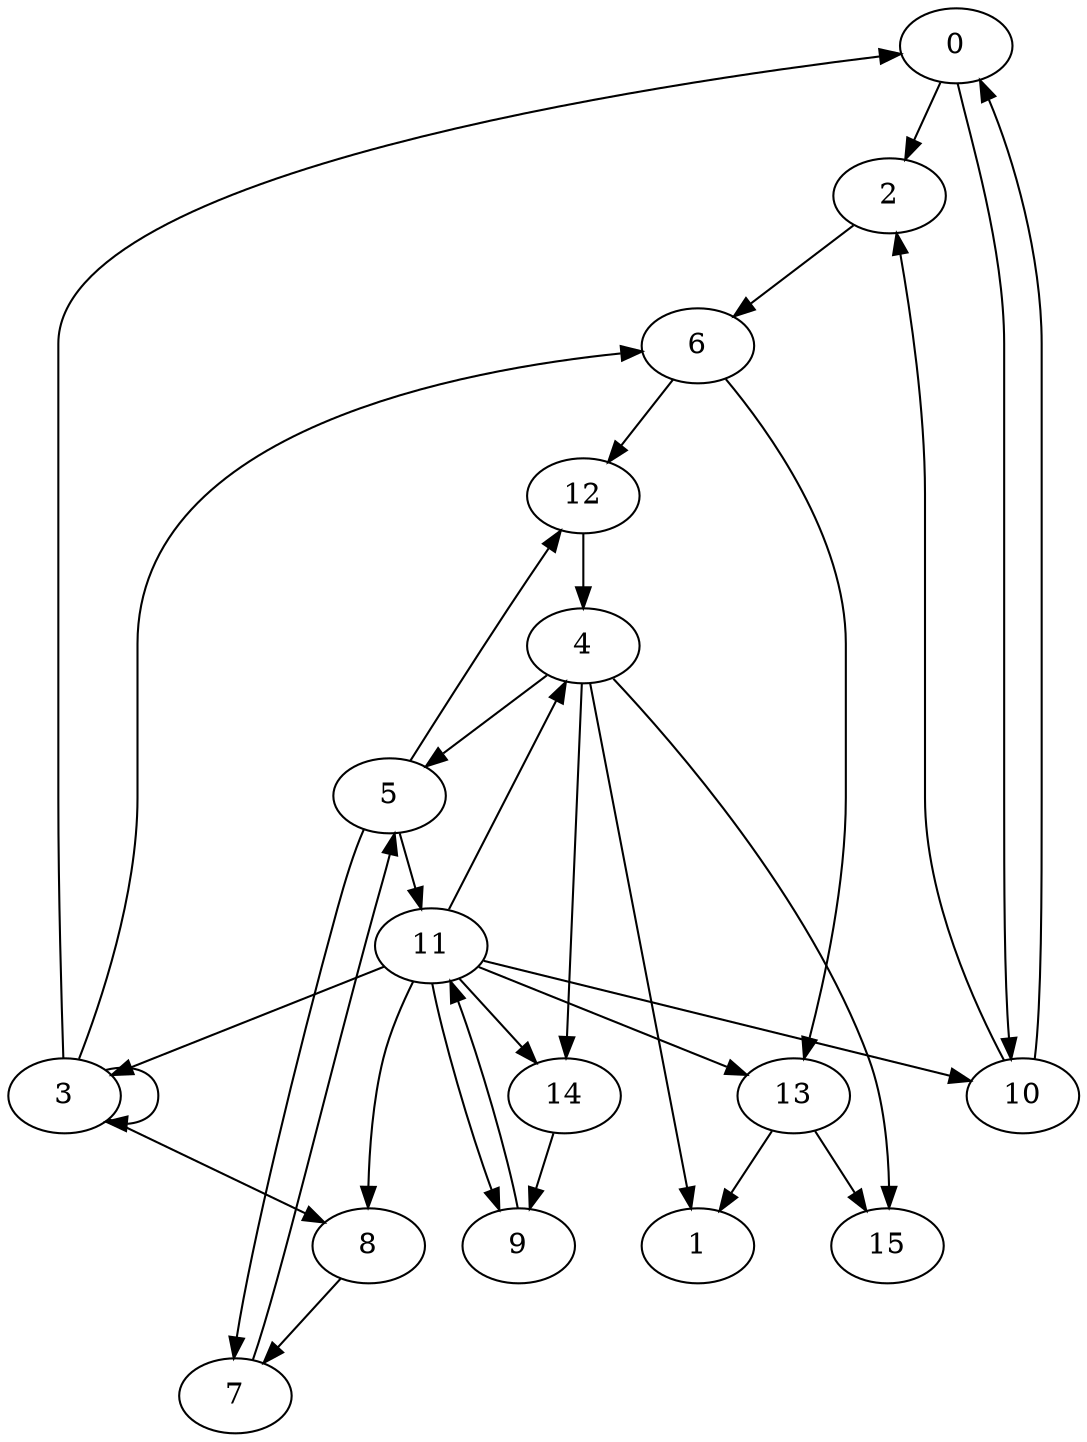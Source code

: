 digraph "" {
	0 -> 2;
	0 -> 10;
	2 -> 6;
	3 -> 0;
	3 -> 3;
	3 -> 6;
	3 -> 8;
	4 -> 1;
	4 -> 5;
	4 -> 14;
	4 -> 15;
	5 -> 7;
	5 -> 11;
	5 -> 12;
	6 -> 12;
	6 -> 13;
	7 -> 5;
	8 -> 7;
	9 -> 11;
	10 -> 0;
	10 -> 2;
	11 -> 3;
	11 -> 4;
	11 -> 8;
	11 -> 9;
	11 -> 10;
	11 -> 13;
	11 -> 14;
	12 -> 4;
	13 -> 1;
	13 -> 15;
	14 -> 9;
}
